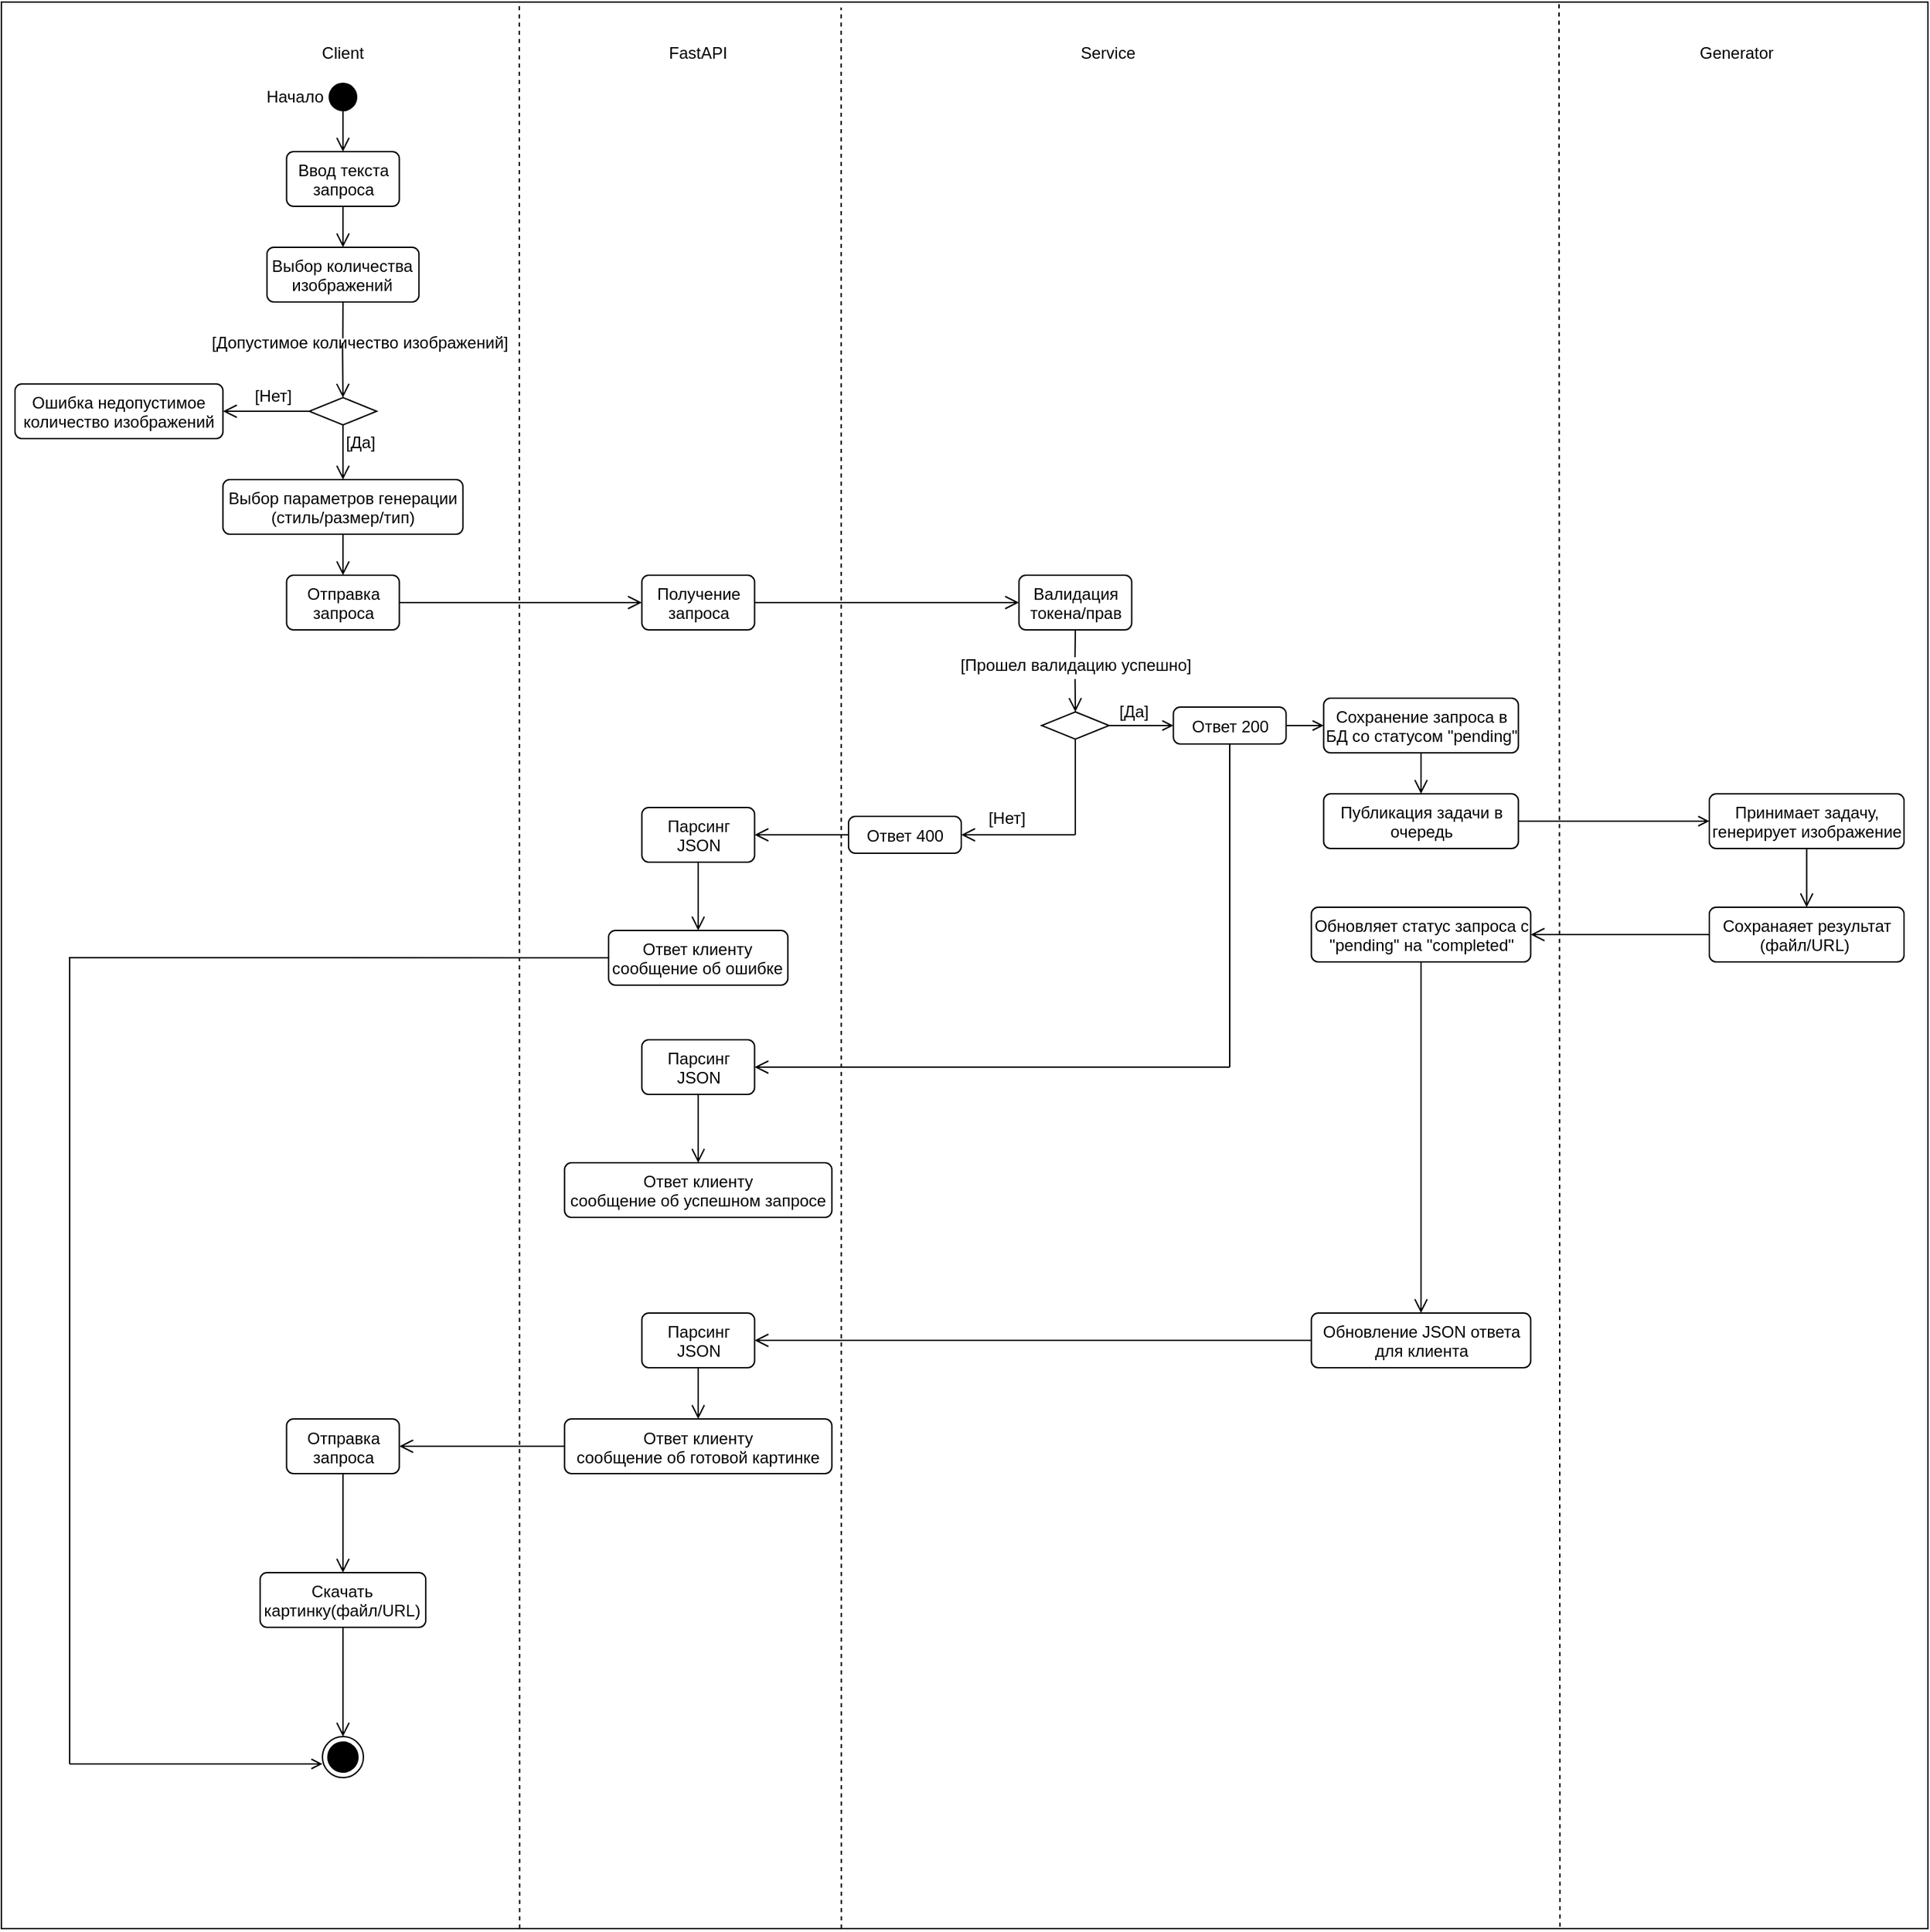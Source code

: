 <mxfile>
    <diagram id="9f-4DjxUPgFMqpaPRHeU" name="Page-1">
        <mxGraphModel dx="1718" dy="1330" grid="1" gridSize="10" guides="1" tooltips="1" connect="1" arrows="1" fold="1" page="0" pageScale="1" pageWidth="850" pageHeight="1100" math="0" shadow="0">
            <root>
                <mxCell id="0"/>
                <mxCell id="1" parent="0"/>
                <mxCell id="3" value="Client" style="text;html=1;align=center;verticalAlign=middle;whiteSpace=wrap;rounded=0;" vertex="1" parent="1">
                    <mxGeometry x="810" y="342.5" width="60" height="30" as="geometry"/>
                </mxCell>
                <mxCell id="12" value="" style="ellipse;fillColor=strokeColor;html=1;" vertex="1" parent="1">
                    <mxGeometry x="830" y="380" width="20" height="20" as="geometry"/>
                </mxCell>
                <mxCell id="13" value="Начало" style="text;html=1;align=center;verticalAlign=middle;whiteSpace=wrap;rounded=0;" vertex="1" parent="1">
                    <mxGeometry x="780" y="382.5" width="50" height="15" as="geometry"/>
                </mxCell>
                <mxCell id="14" value="" style="endArrow=open;startArrow=none;endFill=0;startFill=0;endSize=8;html=1;verticalAlign=bottom;labelBackgroundColor=none;strokeWidth=1;exitX=0.5;exitY=1;exitDx=0;exitDy=0;entryX=0.5;entryY=0;entryDx=0;entryDy=0;" edge="1" parent="1" source="12" target="15">
                    <mxGeometry width="160" relative="1" as="geometry">
                        <mxPoint x="850" y="450" as="sourcePoint"/>
                        <mxPoint x="940" y="450" as="targetPoint"/>
                    </mxGeometry>
                </mxCell>
                <mxCell id="15" value="Ввод текста запроса" style="html=1;align=center;verticalAlign=top;rounded=1;absoluteArcSize=1;arcSize=10;dashed=0;whiteSpace=wrap;fillColor=none;" vertex="1" parent="1">
                    <mxGeometry x="798.75" y="430" width="82.5" height="40" as="geometry"/>
                </mxCell>
                <mxCell id="16" value="" style="endArrow=open;startArrow=none;endFill=0;startFill=0;endSize=8;html=1;verticalAlign=bottom;labelBackgroundColor=none;strokeWidth=1;exitX=0.5;exitY=1;exitDx=0;exitDy=0;entryX=0.5;entryY=0;entryDx=0;entryDy=0;" edge="1" parent="1" source="15" target="17">
                    <mxGeometry width="160" relative="1" as="geometry">
                        <mxPoint x="840" y="479" as="sourcePoint"/>
                        <mxPoint x="840" y="509" as="targetPoint"/>
                    </mxGeometry>
                </mxCell>
                <mxCell id="17" value="Выбор количества изображений" style="html=1;align=center;verticalAlign=top;rounded=1;absoluteArcSize=1;arcSize=10;dashed=0;whiteSpace=wrap;fillColor=none;" vertex="1" parent="1">
                    <mxGeometry x="784.38" y="500" width="111.25" height="40" as="geometry"/>
                </mxCell>
                <mxCell id="18" value="[Допустимое количество изображений]" style="text;html=1;align=center;verticalAlign=middle;whiteSpace=wrap;rounded=0;" vertex="1" parent="1">
                    <mxGeometry x="740" y="560" width="225" height="20" as="geometry"/>
                </mxCell>
                <mxCell id="19" value="[Да]" style="text;html=1;align=center;verticalAlign=middle;whiteSpace=wrap;rounded=0;" vertex="1" parent="1">
                    <mxGeometry x="827.5" y="635" width="50" height="15" as="geometry"/>
                </mxCell>
                <mxCell id="20" value="[Нет]" style="text;html=1;align=center;verticalAlign=middle;whiteSpace=wrap;rounded=0;" vertex="1" parent="1">
                    <mxGeometry x="763.5" y="601" width="50" height="15" as="geometry"/>
                </mxCell>
                <mxCell id="21" value="" style="endArrow=none;html=1;entryX=0.5;entryY=1;entryDx=0;entryDy=0;exitX=0.444;exitY=0.333;exitDx=0;exitDy=0;exitPerimeter=0;" edge="1" parent="1" source="18" target="17">
                    <mxGeometry width="50" height="50" relative="1" as="geometry">
                        <mxPoint x="790" y="600" as="sourcePoint"/>
                        <mxPoint x="840" y="550" as="targetPoint"/>
                    </mxGeometry>
                </mxCell>
                <mxCell id="22" value="" style="endArrow=open;startArrow=none;endFill=0;startFill=0;endSize=8;html=1;verticalAlign=bottom;labelBackgroundColor=none;strokeWidth=1;exitX=0.5;exitY=1;exitDx=0;exitDy=0;entryX=0.5;entryY=0;entryDx=0;entryDy=0;" edge="1" parent="1" target="23">
                    <mxGeometry width="160" relative="1" as="geometry">
                        <mxPoint x="839.66" y="570" as="sourcePoint"/>
                        <mxPoint x="839.66" y="600" as="targetPoint"/>
                    </mxGeometry>
                </mxCell>
                <mxCell id="23" value="" style="rhombus;whiteSpace=wrap;html=1;fillColor=none;" vertex="1" parent="1">
                    <mxGeometry x="815.31" y="610" width="49.37" height="20" as="geometry"/>
                </mxCell>
                <mxCell id="24" value="" style="endArrow=open;startArrow=none;endFill=0;startFill=0;endSize=8;html=1;verticalAlign=bottom;labelBackgroundColor=none;strokeWidth=1;exitX=0.5;exitY=1;exitDx=0;exitDy=0;entryX=0.5;entryY=0;entryDx=0;entryDy=0;" edge="1" parent="1" source="23" target="25">
                    <mxGeometry width="160" relative="1" as="geometry">
                        <mxPoint x="839.84" y="640" as="sourcePoint"/>
                        <mxPoint x="840" y="660" as="targetPoint"/>
                    </mxGeometry>
                </mxCell>
                <mxCell id="25" value="Выбор параметров генерации (стиль/размер/тип)" style="html=1;align=center;verticalAlign=top;rounded=1;absoluteArcSize=1;arcSize=10;dashed=0;whiteSpace=wrap;fillColor=none;" vertex="1" parent="1">
                    <mxGeometry x="752.18" y="670" width="175.63" height="40" as="geometry"/>
                </mxCell>
                <mxCell id="26" value="" style="endArrow=open;startArrow=none;endFill=0;startFill=0;endSize=8;html=1;verticalAlign=bottom;labelBackgroundColor=none;strokeWidth=1;exitX=0;exitY=0.5;exitDx=0;exitDy=0;entryX=1;entryY=0.5;entryDx=0;entryDy=0;" edge="1" parent="1" source="23" target="27">
                    <mxGeometry width="160" relative="1" as="geometry">
                        <mxPoint x="752.18" y="610" as="sourcePoint"/>
                        <mxPoint x="750" y="620" as="targetPoint"/>
                    </mxGeometry>
                </mxCell>
                <mxCell id="27" value="Ошибка недопустимое количество изображений" style="html=1;align=center;verticalAlign=top;rounded=1;absoluteArcSize=1;arcSize=10;dashed=0;whiteSpace=wrap;fillColor=none;" vertex="1" parent="1">
                    <mxGeometry x="600" y="600" width="152.18" height="40" as="geometry"/>
                </mxCell>
                <mxCell id="28" value="FastAPI" style="text;html=1;align=center;verticalAlign=middle;whiteSpace=wrap;rounded=0;" vertex="1" parent="1">
                    <mxGeometry x="1070" y="342.5" width="60" height="30" as="geometry"/>
                </mxCell>
                <mxCell id="29" value="Service" style="text;html=1;align=center;verticalAlign=middle;whiteSpace=wrap;rounded=0;" vertex="1" parent="1">
                    <mxGeometry x="1370" y="342.5" width="60" height="30" as="geometry"/>
                </mxCell>
                <mxCell id="31" value="Generator" style="text;html=1;align=center;verticalAlign=middle;whiteSpace=wrap;rounded=0;" vertex="1" parent="1">
                    <mxGeometry x="1830" y="342.5" width="60" height="30" as="geometry"/>
                </mxCell>
                <mxCell id="32" value="" style="endArrow=open;startArrow=none;endFill=0;startFill=0;endSize=8;html=1;verticalAlign=bottom;labelBackgroundColor=none;strokeWidth=1;exitX=0.5;exitY=1;exitDx=0;exitDy=0;entryX=0.5;entryY=0;entryDx=0;entryDy=0;" edge="1" parent="1" source="25" target="33">
                    <mxGeometry width="160" relative="1" as="geometry">
                        <mxPoint x="839.86" y="730" as="sourcePoint"/>
                        <mxPoint x="840" y="760" as="targetPoint"/>
                    </mxGeometry>
                </mxCell>
                <mxCell id="33" value="Отправка запроса" style="html=1;align=center;verticalAlign=top;rounded=1;absoluteArcSize=1;arcSize=10;dashed=0;whiteSpace=wrap;fillColor=none;" vertex="1" parent="1">
                    <mxGeometry x="798.76" y="740" width="82.5" height="40" as="geometry"/>
                </mxCell>
                <mxCell id="37" value="" style="whiteSpace=wrap;html=1;aspect=fixed;fillColor=none;" vertex="1" parent="1">
                    <mxGeometry x="590" y="320.5" width="1410" height="1410" as="geometry"/>
                </mxCell>
                <mxCell id="41" value="" style="endArrow=open;startArrow=none;endFill=0;startFill=0;endSize=8;html=1;verticalAlign=bottom;labelBackgroundColor=none;strokeWidth=1;exitX=1;exitY=0.5;exitDx=0;exitDy=0;entryX=0;entryY=0.5;entryDx=0;entryDy=0;" edge="1" parent="1" source="33" target="42">
                    <mxGeometry width="160" relative="1" as="geometry">
                        <mxPoint x="910" y="750" as="sourcePoint"/>
                        <mxPoint x="1040" y="760" as="targetPoint"/>
                    </mxGeometry>
                </mxCell>
                <mxCell id="42" value="Получение запроса" style="html=1;align=center;verticalAlign=top;rounded=1;absoluteArcSize=1;arcSize=10;dashed=0;whiteSpace=wrap;fillColor=none;" vertex="1" parent="1">
                    <mxGeometry x="1058.75" y="740" width="82.5" height="40" as="geometry"/>
                </mxCell>
                <mxCell id="43" value="" style="endArrow=open;startArrow=none;endFill=0;startFill=0;endSize=8;html=1;verticalAlign=bottom;labelBackgroundColor=none;strokeWidth=1;exitX=1;exitY=0.5;exitDx=0;exitDy=0;entryX=0;entryY=0.5;entryDx=0;entryDy=0;" edge="1" parent="1" source="42" target="44">
                    <mxGeometry width="160" relative="1" as="geometry">
                        <mxPoint x="1150" y="759.38" as="sourcePoint"/>
                        <mxPoint x="1300" y="759" as="targetPoint"/>
                    </mxGeometry>
                </mxCell>
                <mxCell id="44" value="Валидация токена/прав" style="html=1;align=center;verticalAlign=top;rounded=1;absoluteArcSize=1;arcSize=10;dashed=0;whiteSpace=wrap;fillColor=none;" vertex="1" parent="1">
                    <mxGeometry x="1334.75" y="740" width="82.5" height="40" as="geometry"/>
                </mxCell>
                <mxCell id="46" value="" style="endArrow=none;html=1;entryX=0.5;entryY=1;entryDx=0;entryDy=0;" edge="1" parent="1" target="44">
                    <mxGeometry width="50" height="50" relative="1" as="geometry">
                        <mxPoint x="1375.75" y="800" as="sourcePoint"/>
                        <mxPoint x="1384.75" y="790" as="targetPoint"/>
                    </mxGeometry>
                </mxCell>
                <mxCell id="47" value="[Прошел валидацию успешно]" style="text;html=1;align=center;verticalAlign=middle;whiteSpace=wrap;rounded=0;" vertex="1" parent="1">
                    <mxGeometry x="1263.5" y="796" width="225" height="20" as="geometry"/>
                </mxCell>
                <mxCell id="48" value="" style="endArrow=open;startArrow=none;endFill=0;startFill=0;endSize=8;html=1;verticalAlign=bottom;labelBackgroundColor=none;strokeWidth=1;exitX=0.5;exitY=1;exitDx=0;exitDy=0;entryX=0.5;entryY=0;entryDx=0;entryDy=0;" edge="1" parent="1" target="49">
                    <mxGeometry width="160" relative="1" as="geometry">
                        <mxPoint x="1375.8" y="816" as="sourcePoint"/>
                        <mxPoint x="1375.8" y="846" as="targetPoint"/>
                    </mxGeometry>
                </mxCell>
                <mxCell id="49" value="" style="rhombus;whiteSpace=wrap;html=1;fillColor=none;" vertex="1" parent="1">
                    <mxGeometry x="1351.32" y="840" width="49.37" height="20" as="geometry"/>
                </mxCell>
                <mxCell id="53" value="" style="endArrow=none;html=1;entryX=0.5;entryY=1;entryDx=0;entryDy=0;" edge="1" parent="1" target="49">
                    <mxGeometry width="50" height="50" relative="1" as="geometry">
                        <mxPoint x="1376" y="930" as="sourcePoint"/>
                        <mxPoint x="1375.9" y="863.5" as="targetPoint"/>
                    </mxGeometry>
                </mxCell>
                <mxCell id="54" value="" style="endArrow=open;startArrow=none;endFill=0;startFill=0;endSize=8;html=1;verticalAlign=bottom;labelBackgroundColor=none;strokeWidth=1;exitX=0;exitY=0.5;exitDx=0;exitDy=0;entryX=1;entryY=0.5;entryDx=0;entryDy=0;" edge="1" parent="1" target="56">
                    <mxGeometry width="160" relative="1" as="geometry">
                        <mxPoint x="1375.75" y="930" as="sourcePoint"/>
                        <mxPoint x="1269.5" y="929.5" as="targetPoint"/>
                    </mxGeometry>
                </mxCell>
                <mxCell id="55" value="[Нет]" style="text;html=1;align=center;verticalAlign=middle;whiteSpace=wrap;rounded=0;" vertex="1" parent="1">
                    <mxGeometry x="1301.32" y="910" width="50" height="15" as="geometry"/>
                </mxCell>
                <mxCell id="56" value="Ответ 400" style="html=1;align=center;verticalAlign=top;rounded=1;absoluteArcSize=1;arcSize=10;dashed=0;whiteSpace=wrap;fillColor=none;" vertex="1" parent="1">
                    <mxGeometry x="1210" y="916.5" width="82.5" height="27" as="geometry"/>
                </mxCell>
                <mxCell id="64" value="" style="endArrow=none;startArrow=open;endFill=0;startFill=0;endSize=8;html=1;verticalAlign=bottom;labelBackgroundColor=none;strokeWidth=1;entryX=1;entryY=0.5;entryDx=0;entryDy=0;exitX=0;exitY=0.5;exitDx=0;exitDy=0;" edge="1" parent="1" target="49" source="66">
                    <mxGeometry width="160" relative="1" as="geometry">
                        <mxPoint x="1467.75" y="850" as="sourcePoint"/>
                        <mxPoint x="1406.25" y="849.71" as="targetPoint"/>
                    </mxGeometry>
                </mxCell>
                <mxCell id="65" value="[Да]" style="text;html=1;align=center;verticalAlign=middle;whiteSpace=wrap;rounded=0;" vertex="1" parent="1">
                    <mxGeometry x="1393.75" y="832" width="50" height="15" as="geometry"/>
                </mxCell>
                <mxCell id="66" value="Ответ 200" style="html=1;align=center;verticalAlign=top;rounded=1;absoluteArcSize=1;arcSize=10;dashed=0;whiteSpace=wrap;fillColor=none;" vertex="1" parent="1">
                    <mxGeometry x="1447.75" y="836.5" width="82.5" height="27" as="geometry"/>
                </mxCell>
                <mxCell id="67" value="" style="endArrow=none;startArrow=open;endFill=0;startFill=0;endSize=8;html=1;verticalAlign=bottom;labelBackgroundColor=none;strokeWidth=1;entryX=1;entryY=0.5;entryDx=0;entryDy=0;exitX=0;exitY=0.5;exitDx=0;exitDy=0;" edge="1" parent="1" source="68" target="66">
                    <mxGeometry width="160" relative="1" as="geometry">
                        <mxPoint x="1587.75" y="850" as="sourcePoint"/>
                        <mxPoint x="1577.75" y="870" as="targetPoint"/>
                    </mxGeometry>
                </mxCell>
                <mxCell id="68" value="Сохранение запроса в БД со статусом &quot;pending&quot;" style="html=1;align=center;verticalAlign=top;rounded=1;absoluteArcSize=1;arcSize=10;dashed=0;whiteSpace=wrap;fillColor=none;" vertex="1" parent="1">
                    <mxGeometry x="1557.75" y="830" width="142.5" height="40" as="geometry"/>
                </mxCell>
                <mxCell id="69" value="" style="endArrow=open;startArrow=none;endFill=0;startFill=0;endSize=8;html=1;verticalAlign=bottom;labelBackgroundColor=none;strokeWidth=1;exitX=0.5;exitY=1;exitDx=0;exitDy=0;entryX=0.5;entryY=0;entryDx=0;entryDy=0;" edge="1" parent="1" source="68" target="70">
                    <mxGeometry width="160" relative="1" as="geometry">
                        <mxPoint x="1617.75" y="900" as="sourcePoint"/>
                        <mxPoint x="1627.75" y="920" as="targetPoint"/>
                    </mxGeometry>
                </mxCell>
                <mxCell id="70" value="Публикация задачи в очередь" style="html=1;align=center;verticalAlign=top;rounded=1;absoluteArcSize=1;arcSize=10;dashed=0;whiteSpace=wrap;fillColor=none;" vertex="1" parent="1">
                    <mxGeometry x="1557.75" y="900" width="142.5" height="40" as="geometry"/>
                </mxCell>
                <mxCell id="71" value="" style="endArrow=none;startArrow=open;endFill=0;startFill=0;endSize=8;html=1;verticalAlign=bottom;labelBackgroundColor=none;strokeWidth=1;entryX=1;entryY=0.5;entryDx=0;entryDy=0;exitX=0;exitY=0.5;exitDx=0;exitDy=0;" edge="1" parent="1" source="72" target="70">
                    <mxGeometry width="160" relative="1" as="geometry">
                        <mxPoint x="1810" y="920" as="sourcePoint"/>
                        <mxPoint x="1720" y="919.74" as="targetPoint"/>
                    </mxGeometry>
                </mxCell>
                <mxCell id="72" value="Принимает задачу, генерирует изображение" style="html=1;align=center;verticalAlign=top;rounded=1;absoluteArcSize=1;arcSize=10;dashed=0;whiteSpace=wrap;fillColor=none;" vertex="1" parent="1">
                    <mxGeometry x="1840" y="900" width="142.5" height="40" as="geometry"/>
                </mxCell>
                <mxCell id="73" value="" style="endArrow=open;startArrow=none;endFill=0;startFill=0;endSize=8;html=1;verticalAlign=bottom;labelBackgroundColor=none;strokeWidth=1;exitX=0.5;exitY=1;exitDx=0;exitDy=0;entryX=0.5;entryY=0;entryDx=0;entryDy=0;" edge="1" parent="1" source="72" target="74">
                    <mxGeometry width="160" relative="1" as="geometry">
                        <mxPoint x="1920" y="950" as="sourcePoint"/>
                        <mxPoint x="1911" y="980" as="targetPoint"/>
                    </mxGeometry>
                </mxCell>
                <mxCell id="74" value="Сохранаяет результат (файл/URL)&amp;nbsp;" style="html=1;align=center;verticalAlign=top;rounded=1;absoluteArcSize=1;arcSize=10;dashed=0;whiteSpace=wrap;fillColor=none;" vertex="1" parent="1">
                    <mxGeometry x="1840" y="983" width="142.5" height="40" as="geometry"/>
                </mxCell>
                <mxCell id="75" value="" style="endArrow=open;startArrow=none;endFill=0;startFill=0;endSize=8;html=1;verticalAlign=bottom;labelBackgroundColor=none;strokeWidth=1;exitX=0;exitY=0.5;exitDx=0;exitDy=0;entryX=1;entryY=0.5;entryDx=0;entryDy=0;" edge="1" parent="1" source="56" target="76">
                    <mxGeometry width="160" relative="1" as="geometry">
                        <mxPoint x="1163" y="929.38" as="sourcePoint"/>
                        <mxPoint x="1120" y="929" as="targetPoint"/>
                    </mxGeometry>
                </mxCell>
                <mxCell id="76" value="Парсинг JSON" style="html=1;align=center;verticalAlign=top;rounded=1;absoluteArcSize=1;arcSize=10;dashed=0;whiteSpace=wrap;fillColor=none;" vertex="1" parent="1">
                    <mxGeometry x="1058.75" y="910" width="82.5" height="40" as="geometry"/>
                </mxCell>
                <mxCell id="77" value="" style="endArrow=open;startArrow=none;endFill=0;startFill=0;endSize=8;html=1;verticalAlign=bottom;labelBackgroundColor=none;strokeWidth=1;exitX=0.5;exitY=1;exitDx=0;exitDy=0;entryX=0.5;entryY=0;entryDx=0;entryDy=0;" edge="1" parent="1" source="76" target="78">
                    <mxGeometry width="160" relative="1" as="geometry">
                        <mxPoint x="1099.75" y="960" as="sourcePoint"/>
                        <mxPoint x="1099.75" y="990" as="targetPoint"/>
                    </mxGeometry>
                </mxCell>
                <mxCell id="78" value="Ответ клиенту&lt;div&gt;сообщение об ошибке&lt;/div&gt;" style="html=1;align=center;verticalAlign=top;rounded=1;absoluteArcSize=1;arcSize=10;dashed=0;whiteSpace=wrap;fillColor=none;" vertex="1" parent="1">
                    <mxGeometry x="1034.38" y="1000" width="131.25" height="40" as="geometry"/>
                </mxCell>
                <mxCell id="79" value="" style="endArrow=none;startArrow=none;endFill=0;startFill=0;endSize=8;html=1;verticalAlign=bottom;labelBackgroundColor=none;strokeWidth=1;exitX=0.5;exitY=1;exitDx=0;exitDy=0;" edge="1" parent="1" source="66">
                    <mxGeometry width="160" relative="1" as="geometry">
                        <mxPoint x="1488.5" y="890" as="sourcePoint"/>
                        <mxPoint x="1489" y="1100" as="targetPoint"/>
                    </mxGeometry>
                </mxCell>
                <mxCell id="81" value="" style="endArrow=open;startArrow=none;endFill=0;startFill=0;endSize=8;html=1;verticalAlign=bottom;labelBackgroundColor=none;strokeWidth=1;entryX=1;entryY=0.5;entryDx=0;entryDy=0;" edge="1" parent="1" target="82">
                    <mxGeometry width="160" relative="1" as="geometry">
                        <mxPoint x="1489" y="1100" as="sourcePoint"/>
                        <mxPoint x="1140" y="1160" as="targetPoint"/>
                    </mxGeometry>
                </mxCell>
                <mxCell id="82" value="Парсинг JSON" style="html=1;align=center;verticalAlign=top;rounded=1;absoluteArcSize=1;arcSize=10;dashed=0;whiteSpace=wrap;fillColor=none;" vertex="1" parent="1">
                    <mxGeometry x="1058.74" y="1080" width="82.5" height="40" as="geometry"/>
                </mxCell>
                <mxCell id="85" value="" style="endArrow=open;startArrow=none;endFill=0;startFill=0;endSize=8;html=1;verticalAlign=bottom;labelBackgroundColor=none;strokeWidth=1;exitX=0.5;exitY=1;exitDx=0;exitDy=0;entryX=0.5;entryY=0;entryDx=0;entryDy=0;" edge="1" parent="1" source="82" target="86">
                    <mxGeometry width="160" relative="1" as="geometry">
                        <mxPoint x="1099.65" y="1130" as="sourcePoint"/>
                        <mxPoint x="1099.65" y="1180" as="targetPoint"/>
                    </mxGeometry>
                </mxCell>
                <mxCell id="86" value="Ответ клиенту&lt;div&gt;сообщение об успешном запросе&lt;/div&gt;" style="html=1;align=center;verticalAlign=top;rounded=1;absoluteArcSize=1;arcSize=10;dashed=0;whiteSpace=wrap;fillColor=none;" vertex="1" parent="1">
                    <mxGeometry x="1002.19" y="1170" width="195.62" height="40" as="geometry"/>
                </mxCell>
                <mxCell id="87" value="" style="endArrow=open;startArrow=none;endFill=0;startFill=0;endSize=8;html=1;verticalAlign=bottom;labelBackgroundColor=none;strokeWidth=1;exitX=0;exitY=0.5;exitDx=0;exitDy=0;entryX=1;entryY=0.5;entryDx=0;entryDy=0;" edge="1" parent="1" source="74" target="88">
                    <mxGeometry width="160" relative="1" as="geometry">
                        <mxPoint x="1815.75" y="1002.76" as="sourcePoint"/>
                        <mxPoint x="1710" y="1002.76" as="targetPoint"/>
                    </mxGeometry>
                </mxCell>
                <mxCell id="88" value="Обновляет статус запроса с &quot;pending&quot; на &quot;completed&quot;" style="html=1;align=center;verticalAlign=top;rounded=1;absoluteArcSize=1;arcSize=10;dashed=0;whiteSpace=wrap;fillColor=none;" vertex="1" parent="1">
                    <mxGeometry x="1548.75" y="983" width="160.5" height="40" as="geometry"/>
                </mxCell>
                <mxCell id="89" value="" style="endArrow=open;startArrow=none;endFill=0;startFill=0;endSize=8;html=1;verticalAlign=bottom;labelBackgroundColor=none;strokeWidth=1;exitX=0.5;exitY=1;exitDx=0;exitDy=0;entryX=0.5;entryY=0;entryDx=0;entryDy=0;" edge="1" parent="1" source="88" target="90">
                    <mxGeometry width="160" relative="1" as="geometry">
                        <mxPoint x="1628.76" y="1040" as="sourcePoint"/>
                        <mxPoint x="1629" y="1280" as="targetPoint"/>
                    </mxGeometry>
                </mxCell>
                <mxCell id="90" value="Обновление JSON ответа для клиента" style="html=1;align=center;verticalAlign=top;rounded=1;absoluteArcSize=1;arcSize=10;dashed=0;whiteSpace=wrap;fillColor=none;" vertex="1" parent="1">
                    <mxGeometry x="1548.75" y="1280" width="160.5" height="40" as="geometry"/>
                </mxCell>
                <mxCell id="91" value="" style="endArrow=open;startArrow=none;endFill=0;startFill=0;endSize=8;html=1;verticalAlign=bottom;labelBackgroundColor=none;strokeWidth=1;exitX=0;exitY=0.5;exitDx=0;exitDy=0;entryX=1;entryY=0.5;entryDx=0;entryDy=0;" edge="1" parent="1" source="90" target="92">
                    <mxGeometry width="160" relative="1" as="geometry">
                        <mxPoint x="1546" y="1299.41" as="sourcePoint"/>
                        <mxPoint x="1190" y="1300" as="targetPoint"/>
                    </mxGeometry>
                </mxCell>
                <mxCell id="92" value="Парсинг JSON" style="html=1;align=center;verticalAlign=top;rounded=1;absoluteArcSize=1;arcSize=10;dashed=0;whiteSpace=wrap;fillColor=none;" vertex="1" parent="1">
                    <mxGeometry x="1058.76" y="1280" width="82.5" height="40" as="geometry"/>
                </mxCell>
                <mxCell id="93" value="Ответ клиенту&lt;div&gt;сообщение об готовой картинке&lt;/div&gt;" style="html=1;align=center;verticalAlign=top;rounded=1;absoluteArcSize=1;arcSize=10;dashed=0;whiteSpace=wrap;fillColor=none;" vertex="1" parent="1">
                    <mxGeometry x="1002.19" y="1357.5" width="195.62" height="40" as="geometry"/>
                </mxCell>
                <mxCell id="94" value="" style="endArrow=open;startArrow=none;endFill=0;startFill=0;endSize=8;html=1;verticalAlign=bottom;labelBackgroundColor=none;strokeWidth=1;exitX=0.5;exitY=1;exitDx=0;exitDy=0;entryX=0.5;entryY=0;entryDx=0;entryDy=0;" edge="1" parent="1" source="92" target="93">
                    <mxGeometry width="160" relative="1" as="geometry">
                        <mxPoint x="1099.86" y="1333.5" as="sourcePoint"/>
                        <mxPoint x="1100.06" y="1357.5" as="targetPoint"/>
                    </mxGeometry>
                </mxCell>
                <mxCell id="95" value="" style="endArrow=open;startArrow=none;endFill=0;startFill=0;endSize=8;html=1;verticalAlign=bottom;labelBackgroundColor=none;strokeWidth=1;exitX=0;exitY=0.5;exitDx=0;exitDy=0;entryX=1;entryY=0.5;entryDx=0;entryDy=0;" edge="1" parent="1" source="93" target="96">
                    <mxGeometry width="160" relative="1" as="geometry">
                        <mxPoint x="995.68" y="1377.26" as="sourcePoint"/>
                        <mxPoint x="864.68" y="1377.26" as="targetPoint"/>
                    </mxGeometry>
                </mxCell>
                <mxCell id="96" value="Отправка запроса" style="html=1;align=center;verticalAlign=top;rounded=1;absoluteArcSize=1;arcSize=10;dashed=0;whiteSpace=wrap;fillColor=none;" vertex="1" parent="1">
                    <mxGeometry x="798.74" y="1357.5" width="82.5" height="40" as="geometry"/>
                </mxCell>
                <mxCell id="97" value="" style="endArrow=open;startArrow=none;endFill=0;startFill=0;endSize=8;html=1;verticalAlign=bottom;labelBackgroundColor=none;strokeWidth=1;exitX=0.5;exitY=1;exitDx=0;exitDy=0;entryX=0.5;entryY=0;entryDx=0;entryDy=0;" edge="1" parent="1" source="96" target="98">
                    <mxGeometry width="160" relative="1" as="geometry">
                        <mxPoint x="839.67" y="1430" as="sourcePoint"/>
                        <mxPoint x="839.67" y="1468" as="targetPoint"/>
                    </mxGeometry>
                </mxCell>
                <mxCell id="98" value="Скачать картинку(файл/URL)" style="html=1;align=center;verticalAlign=top;rounded=1;absoluteArcSize=1;arcSize=10;dashed=0;whiteSpace=wrap;fillColor=none;" vertex="1" parent="1">
                    <mxGeometry x="779.36" y="1470" width="121.26" height="40" as="geometry"/>
                </mxCell>
                <mxCell id="99" value="" style="endArrow=none;dashed=1;html=1;entryX=0.5;entryY=1;entryDx=0;entryDy=0;exitX=0.269;exitY=1;exitDx=0;exitDy=0;exitPerimeter=0;" edge="1" parent="1" source="37">
                    <mxGeometry width="50" height="50" relative="1" as="geometry">
                        <mxPoint x="969.06" y="1530" as="sourcePoint"/>
                        <mxPoint x="969.06" y="320" as="targetPoint"/>
                    </mxGeometry>
                </mxCell>
                <mxCell id="103" value="" style="endArrow=none;dashed=1;html=1;entryX=0.5;entryY=1;entryDx=0;entryDy=0;exitX=0.436;exitY=1;exitDx=0;exitDy=0;exitPerimeter=0;" edge="1" parent="1" source="37">
                    <mxGeometry width="50" height="50" relative="1" as="geometry">
                        <mxPoint x="1204.63" y="1534.5" as="sourcePoint"/>
                        <mxPoint x="1204.63" y="324.5" as="targetPoint"/>
                    </mxGeometry>
                </mxCell>
                <mxCell id="104" value="" style="endArrow=none;dashed=1;html=1;entryX=0.5;entryY=1;entryDx=0;entryDy=0;exitX=0.809;exitY=0.999;exitDx=0;exitDy=0;exitPerimeter=0;" edge="1" parent="1" source="37">
                    <mxGeometry width="50" height="50" relative="1" as="geometry">
                        <mxPoint x="1730.0" y="1532" as="sourcePoint"/>
                        <mxPoint x="1730.0" y="322" as="targetPoint"/>
                    </mxGeometry>
                </mxCell>
                <mxCell id="106" value="" style="ellipse;html=1;shape=endState;fillColor=strokeColor;" vertex="1" parent="1">
                    <mxGeometry x="824.99" y="1590" width="30" height="30" as="geometry"/>
                </mxCell>
                <mxCell id="107" value="" style="endArrow=open;startArrow=none;endFill=0;startFill=0;endSize=8;html=1;verticalAlign=bottom;labelBackgroundColor=none;strokeWidth=1;exitX=0.5;exitY=1;exitDx=0;exitDy=0;" edge="1" parent="1" source="98">
                    <mxGeometry width="160" relative="1" as="geometry">
                        <mxPoint x="839.71" y="1530" as="sourcePoint"/>
                        <mxPoint x="840" y="1590" as="targetPoint"/>
                    </mxGeometry>
                </mxCell>
                <mxCell id="108" value="" style="endArrow=none;html=1;entryX=0;entryY=0.5;entryDx=0;entryDy=0;exitX=0.035;exitY=0.496;exitDx=0;exitDy=0;exitPerimeter=0;" edge="1" parent="1" source="37" target="78">
                    <mxGeometry width="50" height="50" relative="1" as="geometry">
                        <mxPoint x="970" y="1073" as="sourcePoint"/>
                        <mxPoint x="1020" y="1023" as="targetPoint"/>
                    </mxGeometry>
                </mxCell>
                <mxCell id="109" value="" style="endArrow=none;html=1;" edge="1" parent="1">
                    <mxGeometry width="50" height="50" relative="1" as="geometry">
                        <mxPoint x="640" y="1610" as="sourcePoint"/>
                        <mxPoint x="640" y="1020" as="targetPoint"/>
                    </mxGeometry>
                </mxCell>
                <mxCell id="110" value="" style="endArrow=none;startArrow=open;endFill=0;startFill=0;endSize=8;html=1;verticalAlign=bottom;labelBackgroundColor=none;strokeWidth=1;exitX=0;exitY=0.5;exitDx=0;exitDy=0;" edge="1" parent="1">
                    <mxGeometry width="160" relative="1" as="geometry">
                        <mxPoint x="824.99" y="1610" as="sourcePoint"/>
                        <mxPoint x="640" y="1610" as="targetPoint"/>
                    </mxGeometry>
                </mxCell>
            </root>
        </mxGraphModel>
    </diagram>
</mxfile>
